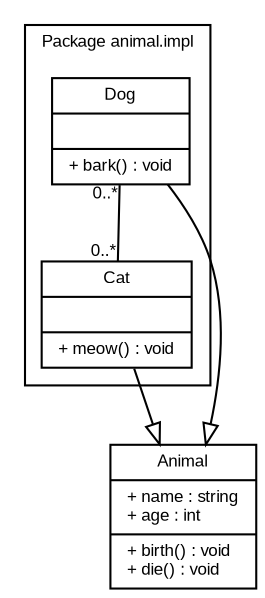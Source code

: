 digraph G {
    fontname = "Arial"
    fontsize = 8
    node [
        fontname = "Arial"
        fontsize = 8
        shape = "record"
    ]
    edge [
        fontname = "Arial"
        fontsize = 8
    ]
    Animal [
        label = "{Animal|+ name : string\l+ age : int\l|+ birth() : void\l+ die() : void\l}"
    ]
    subgraph clusterAnimalImpl {
        label = "Package animal.impl"
        Dog [
            label = "{Dog||+ bark() : void\l}"
        ]
        Cat [
            label = "{Cat||+ meow() : void\l}"
        ]
    }
    edge [
        arrowhead = "empty"
    ]
    Dog -> Animal
    Cat -> Animal
    edge [
        arrowhead = "none"
        headlabel = "0..*"
        taillabel = "0..*"
    ]
    Dog -> Cat
}